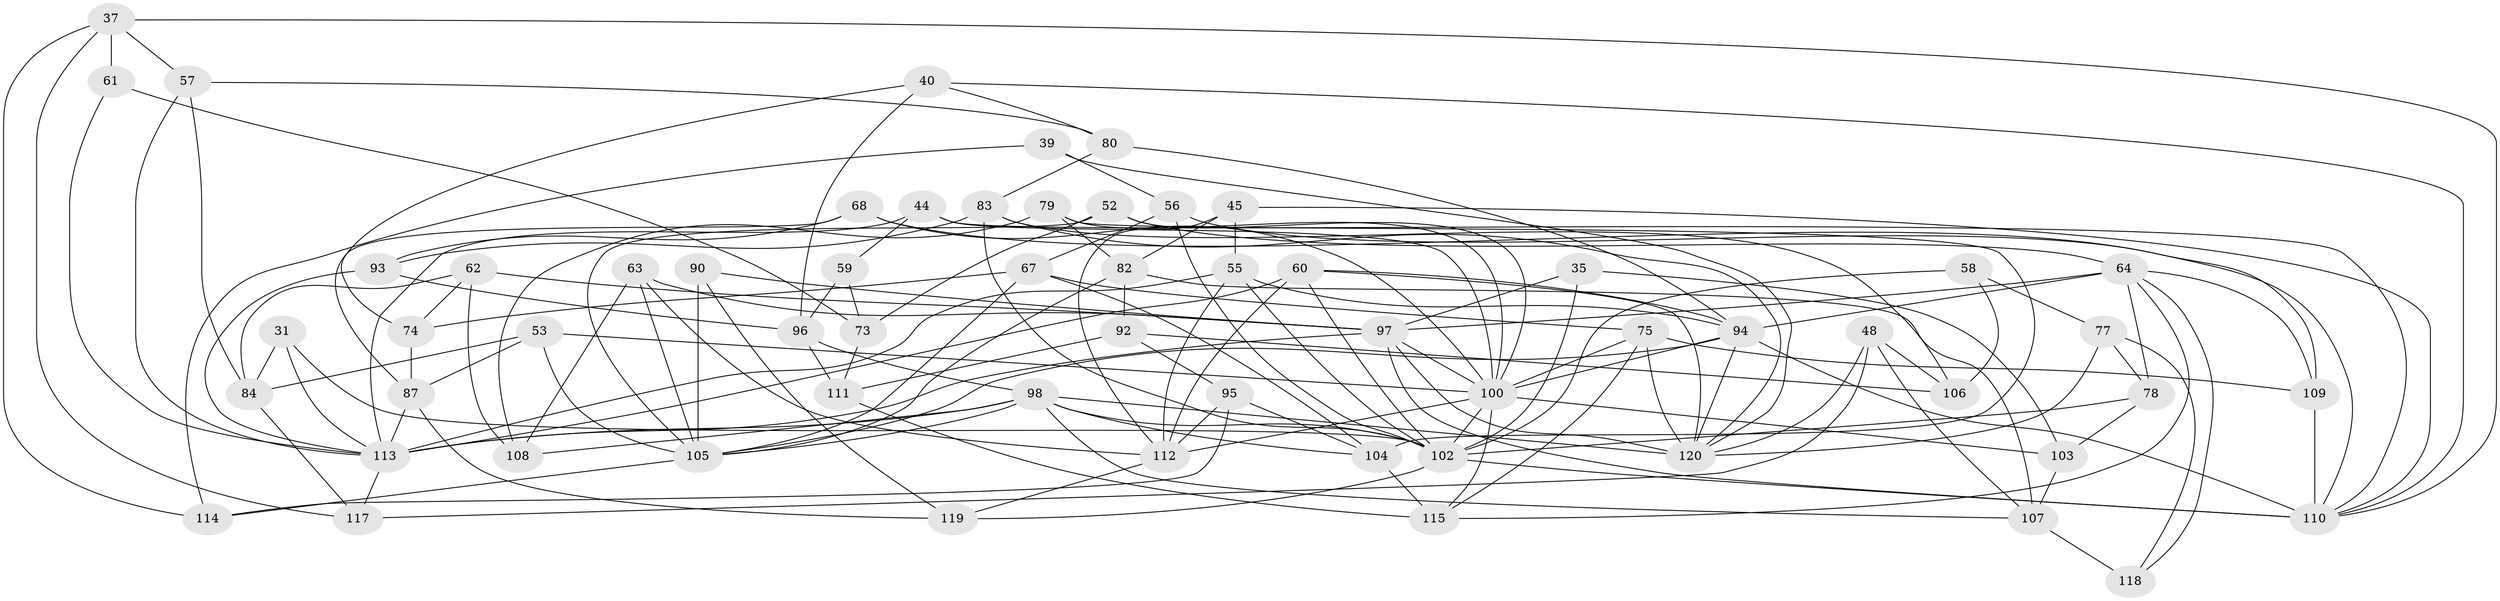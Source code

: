 // original degree distribution, {4: 1.0}
// Generated by graph-tools (version 1.1) at 2025/58/03/09/25 04:58:04]
// undirected, 60 vertices, 151 edges
graph export_dot {
graph [start="1"]
  node [color=gray90,style=filled];
  31;
  35;
  37 [super="+20"];
  39;
  40;
  44;
  45 [super="+21"];
  48;
  52;
  53;
  55 [super="+54"];
  56 [super="+24"];
  57;
  58;
  59;
  60 [super="+36"];
  61;
  62;
  63;
  64 [super="+49"];
  67 [super="+42"];
  68;
  73;
  74;
  75 [super="+11"];
  77;
  78;
  79;
  80 [super="+30"];
  82 [super="+4"];
  83 [super="+46"];
  84 [super="+16"];
  87 [super="+50"];
  90;
  92;
  93;
  94 [super="+41+86"];
  95;
  96 [super="+38"];
  97 [super="+3+17+47"];
  98 [super="+23+70+43"];
  100 [super="+89+71"];
  102 [super="+85+72"];
  103;
  104 [super="+14"];
  105 [super="+8+19+91"];
  106;
  107 [super="+88"];
  108;
  109 [super="+69"];
  110 [super="+99"];
  111;
  112 [super="+6+10"];
  113 [super="+29+81+66"];
  114;
  115 [super="+51"];
  117;
  118;
  119;
  120 [super="+7+65+101+116"];
  31 -- 113;
  31 -- 84 [weight=2];
  31 -- 102;
  35 -- 103;
  35 -- 97 [weight=2];
  35 -- 102;
  37 -- 61 [weight=2];
  37 -- 117;
  37 -- 57;
  37 -- 114;
  37 -- 110;
  39 -- 56 [weight=2];
  39 -- 114;
  39 -- 120;
  40 -- 96;
  40 -- 74;
  40 -- 110;
  40 -- 80;
  44 -- 59;
  44 -- 110;
  44 -- 113;
  44 -- 100;
  45 -- 55 [weight=2];
  45 -- 82 [weight=2];
  45 -- 112;
  45 -- 110;
  48 -- 106;
  48 -- 107;
  48 -- 117;
  48 -- 120;
  52 -- 73;
  52 -- 100;
  52 -- 64;
  52 -- 105;
  53 -- 105;
  53 -- 87;
  53 -- 84;
  53 -- 100;
  55 -- 112;
  55 -- 102;
  55 -- 113;
  55 -- 94;
  56 -- 67 [weight=2];
  56 -- 102;
  56 -- 109;
  57 -- 84;
  57 -- 80;
  57 -- 113;
  58 -- 106;
  58 -- 77;
  58 -- 102 [weight=2];
  59 -- 96 [weight=2];
  59 -- 73;
  60 -- 112 [weight=2];
  60 -- 120;
  60 -- 94;
  60 -- 102;
  60 -- 113;
  61 -- 73;
  61 -- 113;
  62 -- 108;
  62 -- 74;
  62 -- 84;
  62 -- 97;
  63 -- 108;
  63 -- 97;
  63 -- 112;
  63 -- 105;
  64 -- 97 [weight=2];
  64 -- 109 [weight=2];
  64 -- 78;
  64 -- 115;
  64 -- 118;
  64 -- 94 [weight=2];
  67 -- 104;
  67 -- 74;
  67 -- 105;
  67 -- 75;
  68 -- 87;
  68 -- 110;
  68 -- 93;
  68 -- 100;
  73 -- 111;
  74 -- 87;
  75 -- 109;
  75 -- 120;
  75 -- 100 [weight=2];
  75 -- 115;
  77 -- 118;
  77 -- 78;
  77 -- 120;
  78 -- 103;
  78 -- 102;
  79 -- 104;
  79 -- 108;
  79 -- 82;
  79 -- 100;
  80 -- 83 [weight=2];
  80 -- 94 [weight=2];
  82 -- 107;
  82 -- 92;
  82 -- 105;
  83 -- 93;
  83 -- 106;
  83 -- 120;
  83 -- 102;
  84 -- 117;
  87 -- 113 [weight=2];
  87 -- 119;
  90 -- 119;
  90 -- 97 [weight=2];
  90 -- 105;
  92 -- 111;
  92 -- 106;
  92 -- 95;
  93 -- 96;
  93 -- 113;
  94 -- 110 [weight=2];
  94 -- 105;
  94 -- 100;
  94 -- 120 [weight=2];
  95 -- 114;
  95 -- 112;
  95 -- 104;
  96 -- 111;
  96 -- 98;
  97 -- 110;
  97 -- 100;
  97 -- 120 [weight=3];
  97 -- 113;
  98 -- 105 [weight=2];
  98 -- 108;
  98 -- 107;
  98 -- 104;
  98 -- 113;
  98 -- 102 [weight=2];
  98 -- 120;
  100 -- 102 [weight=2];
  100 -- 103;
  100 -- 112;
  100 -- 115;
  102 -- 119;
  102 -- 110 [weight=2];
  103 -- 107;
  104 -- 115 [weight=2];
  105 -- 114;
  107 -- 118 [weight=2];
  109 -- 110 [weight=2];
  111 -- 115;
  112 -- 119;
  113 -- 117;
}
